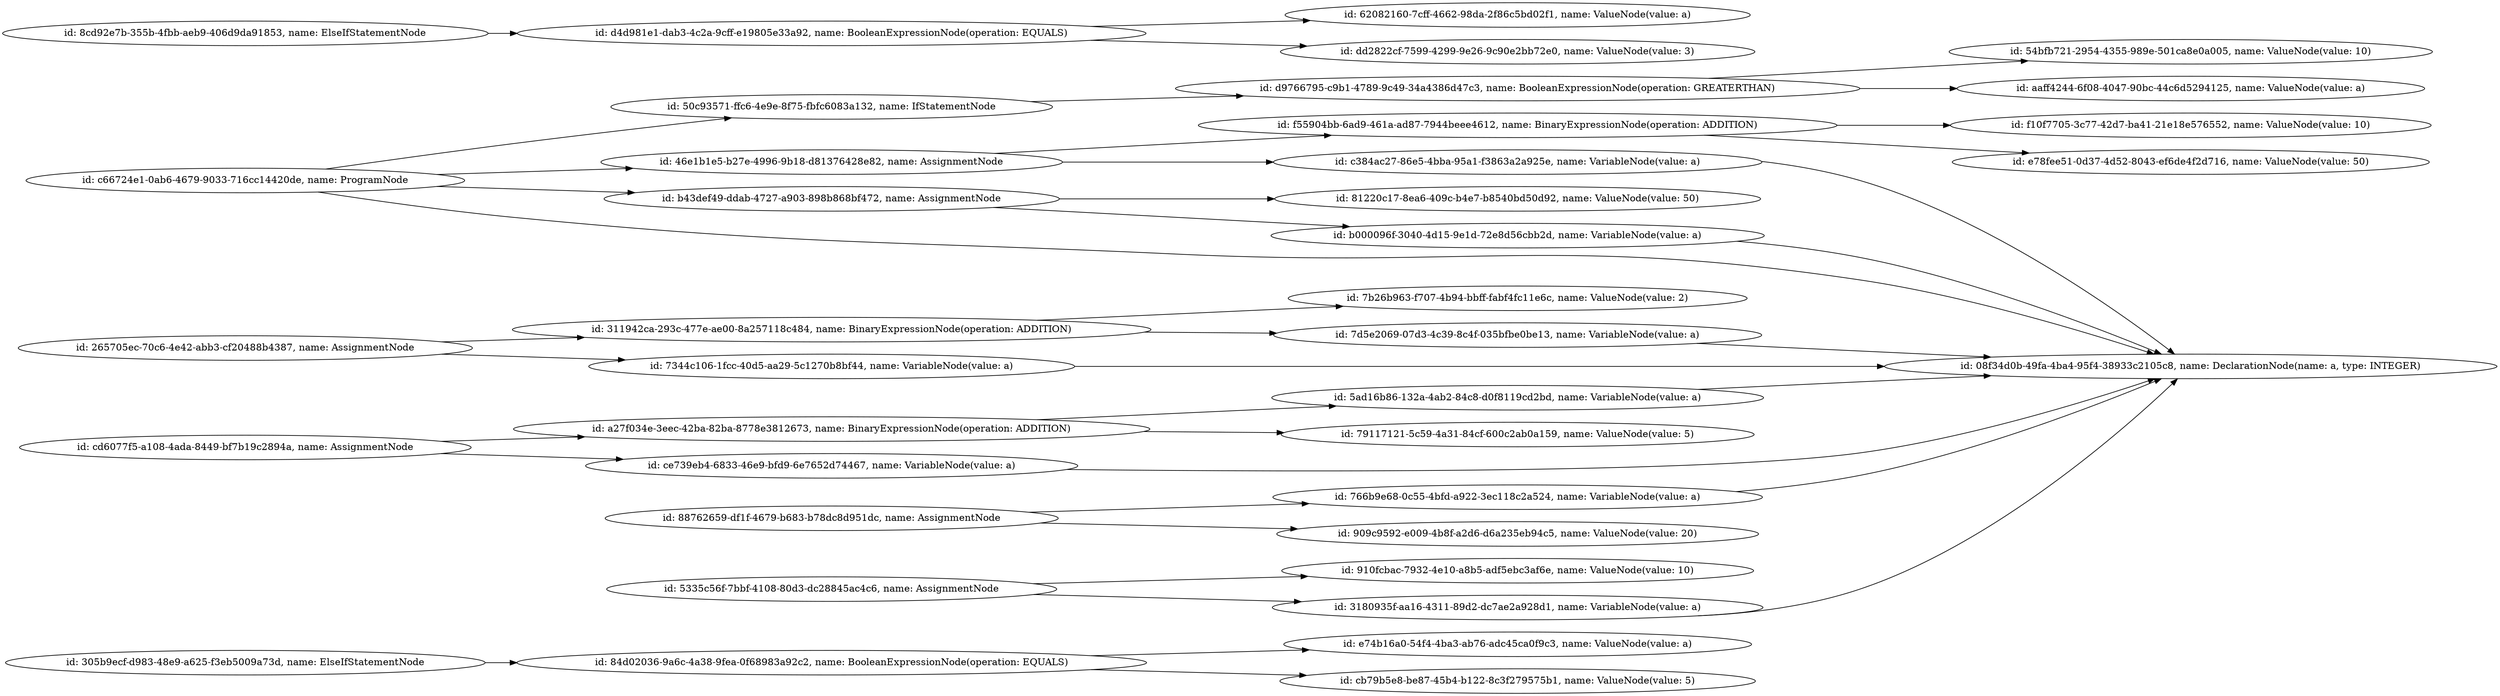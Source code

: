 digraph g {
	rankdir=LR
		"id: 305b9ecf-d983-48e9-a625-f3eb5009a73d, name: ElseIfStatementNode" -> "id: 84d02036-9a6c-4a38-9fea-0f68983a92c2, name: BooleanExpressionNode(operation: EQUALS)"
		"id: a27f034e-3eec-42ba-82ba-8778e3812673, name: BinaryExpressionNode(operation: ADDITION)" -> "id: 5ad16b86-132a-4ab2-84c8-d0f8119cd2bd, name: VariableNode(value: a)"
		"id: a27f034e-3eec-42ba-82ba-8778e3812673, name: BinaryExpressionNode(operation: ADDITION)" -> "id: 79117121-5c59-4a31-84cf-600c2ab0a159, name: ValueNode(value: 5)"
		"id: 7d5e2069-07d3-4c39-8c4f-035bfbe0be13, name: VariableNode(value: a)" -> "id: 08f34d0b-49fa-4ba4-95f4-38933c2105c8, name: DeclarationNode(name: a, type: INTEGER)"
		"id: 265705ec-70c6-4e42-abb3-cf20488b4387, name: AssignmentNode" -> "id: 7344c106-1fcc-40d5-aa29-5c1270b8bf44, name: VariableNode(value: a)"
		"id: 265705ec-70c6-4e42-abb3-cf20488b4387, name: AssignmentNode" -> "id: 311942ca-293c-477e-ae00-8a257118c484, name: BinaryExpressionNode(operation: ADDITION)"
		"id: 7344c106-1fcc-40d5-aa29-5c1270b8bf44, name: VariableNode(value: a)" -> "id: 08f34d0b-49fa-4ba4-95f4-38933c2105c8, name: DeclarationNode(name: a, type: INTEGER)"
		"id: 46e1b1e5-b27e-4996-9b18-d81376428e82, name: AssignmentNode" -> "id: f55904bb-6ad9-461a-ad87-7944beee4612, name: BinaryExpressionNode(operation: ADDITION)"
		"id: 46e1b1e5-b27e-4996-9b18-d81376428e82, name: AssignmentNode" -> "id: c384ac27-86e5-4bba-95a1-f3863a2a925e, name: VariableNode(value: a)"
		"id: 311942ca-293c-477e-ae00-8a257118c484, name: BinaryExpressionNode(operation: ADDITION)" -> "id: 7b26b963-f707-4b94-bbff-fabf4fc11e6c, name: ValueNode(value: 2)"
		"id: 311942ca-293c-477e-ae00-8a257118c484, name: BinaryExpressionNode(operation: ADDITION)" -> "id: 7d5e2069-07d3-4c39-8c4f-035bfbe0be13, name: VariableNode(value: a)"
		"id: b43def49-ddab-4727-a903-898b868bf472, name: AssignmentNode" -> "id: 81220c17-8ea6-409c-b4e7-b8540bd50d92, name: ValueNode(value: 50)"
		"id: b43def49-ddab-4727-a903-898b868bf472, name: AssignmentNode" -> "id: b000096f-3040-4d15-9e1d-72e8d56cbb2d, name: VariableNode(value: a)"
		"id: d9766795-c9b1-4789-9c49-34a4386d47c3, name: BooleanExpressionNode(operation: GREATERTHAN)" -> "id: aaff4244-6f08-4047-90bc-44c6d5294125, name: ValueNode(value: a)"
		"id: d9766795-c9b1-4789-9c49-34a4386d47c3, name: BooleanExpressionNode(operation: GREATERTHAN)" -> "id: 54bfb721-2954-4355-989e-501ca8e0a005, name: ValueNode(value: 10)"
		"id: 50c93571-ffc6-4e9e-8f75-fbfc6083a132, name: IfStatementNode" -> "id: d9766795-c9b1-4789-9c49-34a4386d47c3, name: BooleanExpressionNode(operation: GREATERTHAN)"
		"id: 84d02036-9a6c-4a38-9fea-0f68983a92c2, name: BooleanExpressionNode(operation: EQUALS)" -> "id: e74b16a0-54f4-4ba3-ab76-adc45ca0f9c3, name: ValueNode(value: a)"
		"id: 84d02036-9a6c-4a38-9fea-0f68983a92c2, name: BooleanExpressionNode(operation: EQUALS)" -> "id: cb79b5e8-be87-45b4-b122-8c3f279575b1, name: ValueNode(value: 5)"
		"id: ce739eb4-6833-46e9-bfd9-6e7652d74467, name: VariableNode(value: a)" -> "id: 08f34d0b-49fa-4ba4-95f4-38933c2105c8, name: DeclarationNode(name: a, type: INTEGER)"
		"id: d4d981e1-dab3-4c2a-9cff-e19805e33a92, name: BooleanExpressionNode(operation: EQUALS)" -> "id: 62082160-7cff-4662-98da-2f86c5bd02f1, name: ValueNode(value: a)"
		"id: d4d981e1-dab3-4c2a-9cff-e19805e33a92, name: BooleanExpressionNode(operation: EQUALS)" -> "id: dd2822cf-7599-4299-9e26-9c90e2bb72e0, name: ValueNode(value: 3)"
		"id: f55904bb-6ad9-461a-ad87-7944beee4612, name: BinaryExpressionNode(operation: ADDITION)" -> "id: e78fee51-0d37-4d52-8043-ef6de4f2d716, name: ValueNode(value: 50)"
		"id: f55904bb-6ad9-461a-ad87-7944beee4612, name: BinaryExpressionNode(operation: ADDITION)" -> "id: f10f7705-3c77-42d7-ba41-21e18e576552, name: ValueNode(value: 10)"
		"id: c384ac27-86e5-4bba-95a1-f3863a2a925e, name: VariableNode(value: a)" -> "id: 08f34d0b-49fa-4ba4-95f4-38933c2105c8, name: DeclarationNode(name: a, type: INTEGER)"
		"id: 88762659-df1f-4679-b683-b78dc8d951dc, name: AssignmentNode" -> "id: 766b9e68-0c55-4bfd-a922-3ec118c2a524, name: VariableNode(value: a)"
		"id: 88762659-df1f-4679-b683-b78dc8d951dc, name: AssignmentNode" -> "id: 909c9592-e009-4b8f-a2d6-d6a235eb94c5, name: ValueNode(value: 20)"
		"id: 5335c56f-7bbf-4108-80d3-dc28845ac4c6, name: AssignmentNode" -> "id: 910fcbac-7932-4e10-a8b5-adf5ebc3af6e, name: ValueNode(value: 10)"
		"id: 5335c56f-7bbf-4108-80d3-dc28845ac4c6, name: AssignmentNode" -> "id: 3180935f-aa16-4311-89d2-dc7ae2a928d1, name: VariableNode(value: a)"
		"id: cd6077f5-a108-4ada-8449-bf7b19c2894a, name: AssignmentNode" -> "id: a27f034e-3eec-42ba-82ba-8778e3812673, name: BinaryExpressionNode(operation: ADDITION)"
		"id: cd6077f5-a108-4ada-8449-bf7b19c2894a, name: AssignmentNode" -> "id: ce739eb4-6833-46e9-bfd9-6e7652d74467, name: VariableNode(value: a)"
		"id: 5ad16b86-132a-4ab2-84c8-d0f8119cd2bd, name: VariableNode(value: a)" -> "id: 08f34d0b-49fa-4ba4-95f4-38933c2105c8, name: DeclarationNode(name: a, type: INTEGER)"
		"id: 8cd92e7b-355b-4fbb-aeb9-406d9da91853, name: ElseIfStatementNode" -> "id: d4d981e1-dab3-4c2a-9cff-e19805e33a92, name: BooleanExpressionNode(operation: EQUALS)"
		"id: c66724e1-0ab6-4679-9033-716cc14420de, name: ProgramNode" -> "id: 46e1b1e5-b27e-4996-9b18-d81376428e82, name: AssignmentNode"
		"id: c66724e1-0ab6-4679-9033-716cc14420de, name: ProgramNode" -> "id: b43def49-ddab-4727-a903-898b868bf472, name: AssignmentNode"
		"id: c66724e1-0ab6-4679-9033-716cc14420de, name: ProgramNode" -> "id: 50c93571-ffc6-4e9e-8f75-fbfc6083a132, name: IfStatementNode"
		"id: c66724e1-0ab6-4679-9033-716cc14420de, name: ProgramNode" -> "id: 08f34d0b-49fa-4ba4-95f4-38933c2105c8, name: DeclarationNode(name: a, type: INTEGER)"
		"id: 766b9e68-0c55-4bfd-a922-3ec118c2a524, name: VariableNode(value: a)" -> "id: 08f34d0b-49fa-4ba4-95f4-38933c2105c8, name: DeclarationNode(name: a, type: INTEGER)"
		"id: b000096f-3040-4d15-9e1d-72e8d56cbb2d, name: VariableNode(value: a)" -> "id: 08f34d0b-49fa-4ba4-95f4-38933c2105c8, name: DeclarationNode(name: a, type: INTEGER)"
		"id: 3180935f-aa16-4311-89d2-dc7ae2a928d1, name: VariableNode(value: a)" -> "id: 08f34d0b-49fa-4ba4-95f4-38933c2105c8, name: DeclarationNode(name: a, type: INTEGER)"
}